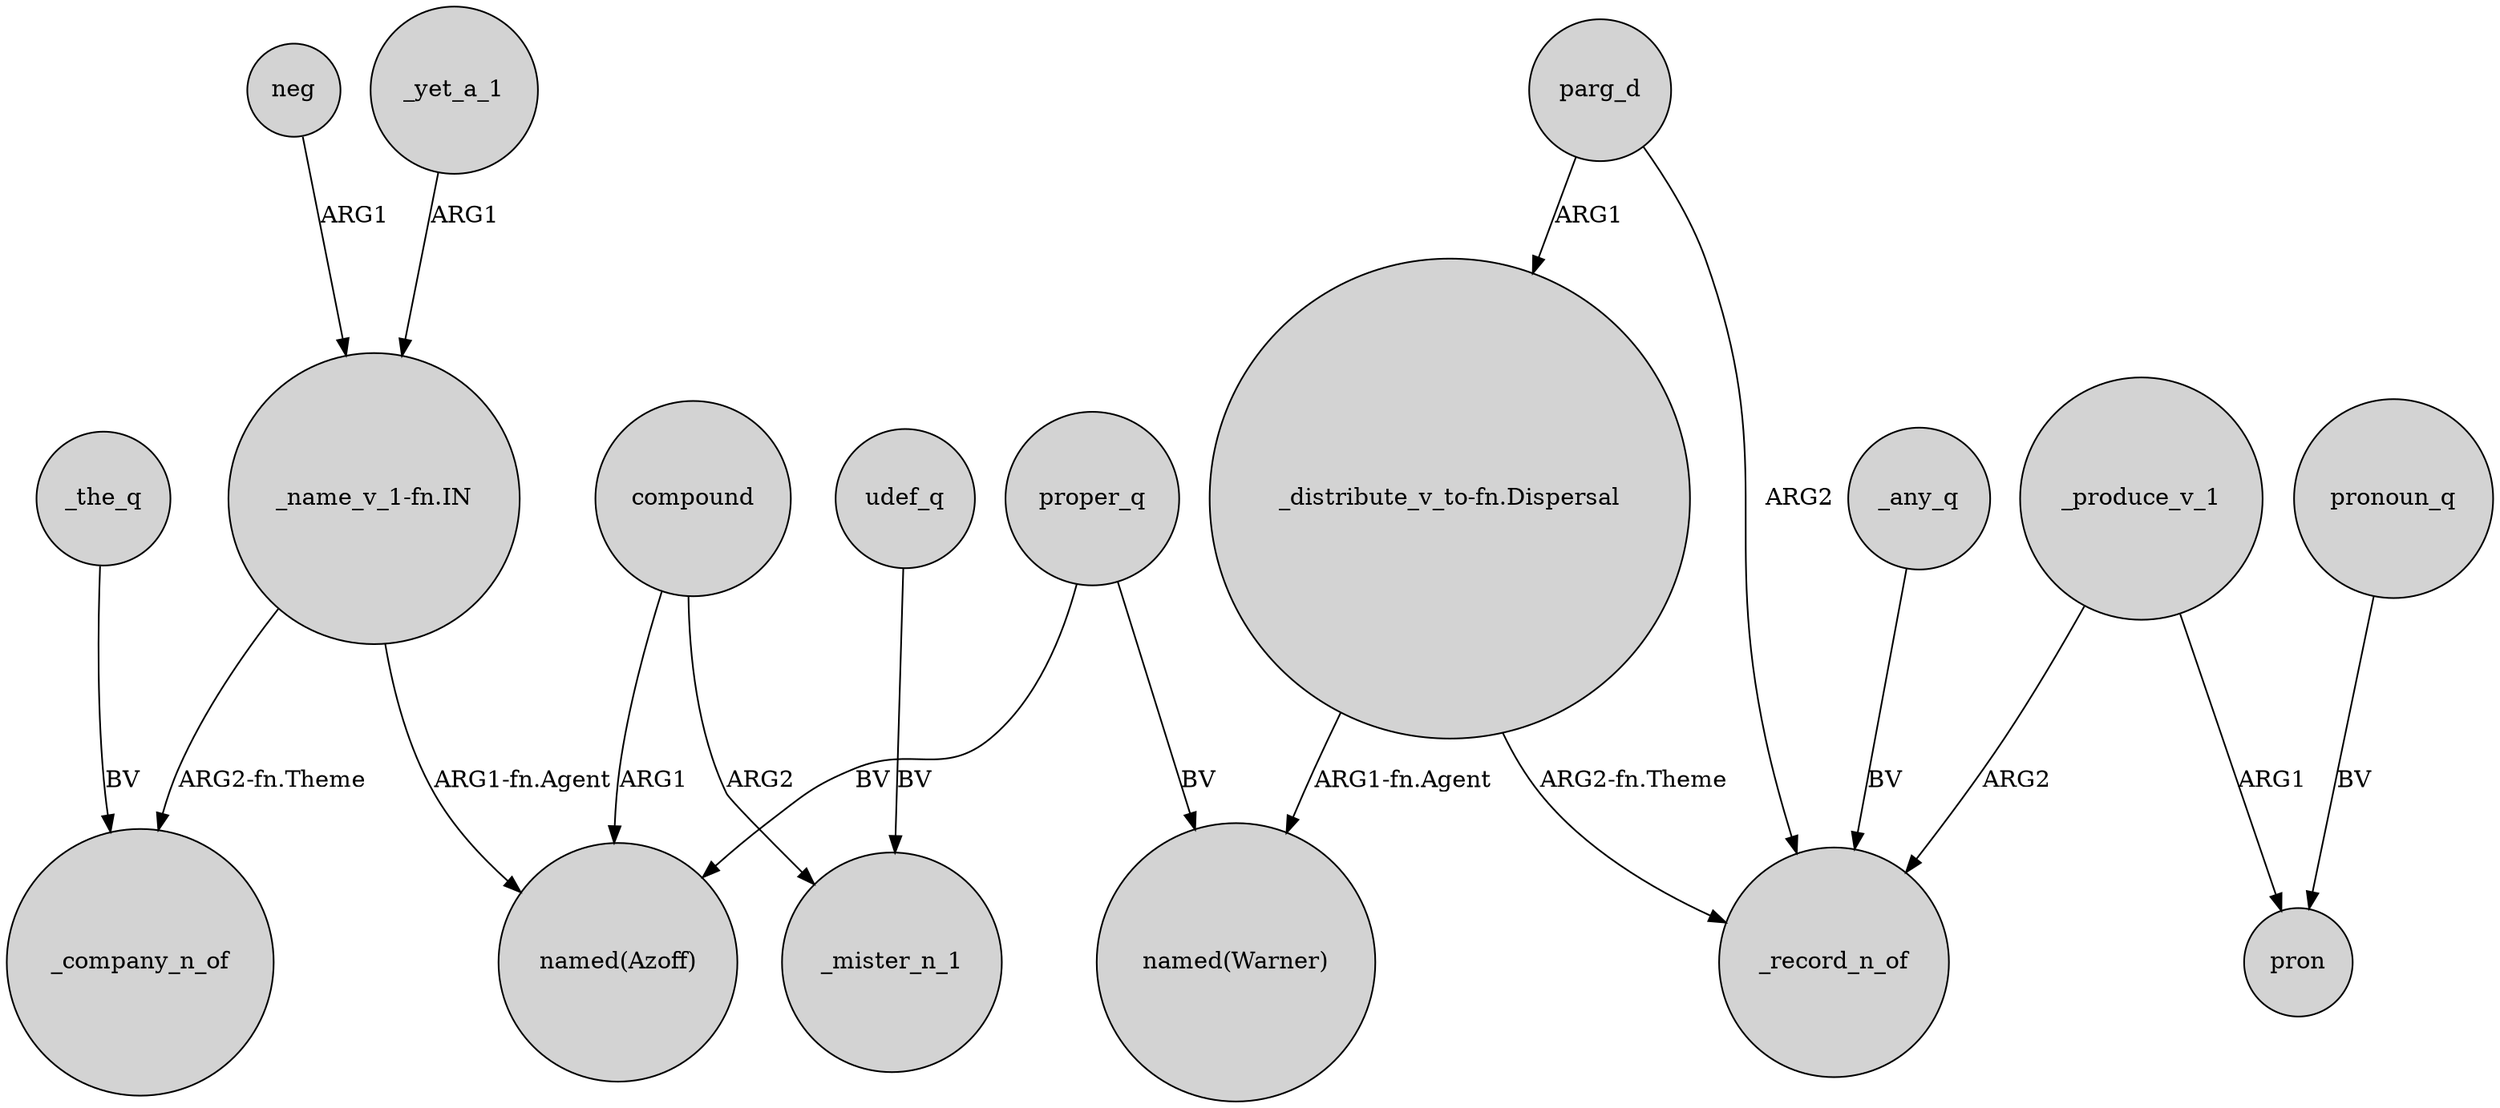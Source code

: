 digraph {
	node [shape=circle style=filled]
	compound -> "named(Azoff)" [label=ARG1]
	udef_q -> _mister_n_1 [label=BV]
	parg_d -> _record_n_of [label=ARG2]
	"_distribute_v_to-fn.Dispersal" -> "named(Warner)" [label="ARG1-fn.Agent"]
	"_distribute_v_to-fn.Dispersal" -> _record_n_of [label="ARG2-fn.Theme"]
	"_name_v_1-fn.IN" -> "named(Azoff)" [label="ARG1-fn.Agent"]
	parg_d -> "_distribute_v_to-fn.Dispersal" [label=ARG1]
	proper_q -> "named(Warner)" [label=BV]
	"_name_v_1-fn.IN" -> _company_n_of [label="ARG2-fn.Theme"]
	_produce_v_1 -> pron [label=ARG1]
	proper_q -> "named(Azoff)" [label=BV]
	neg -> "_name_v_1-fn.IN" [label=ARG1]
	_the_q -> _company_n_of [label=BV]
	_produce_v_1 -> _record_n_of [label=ARG2]
	_any_q -> _record_n_of [label=BV]
	compound -> _mister_n_1 [label=ARG2]
	_yet_a_1 -> "_name_v_1-fn.IN" [label=ARG1]
	pronoun_q -> pron [label=BV]
}
